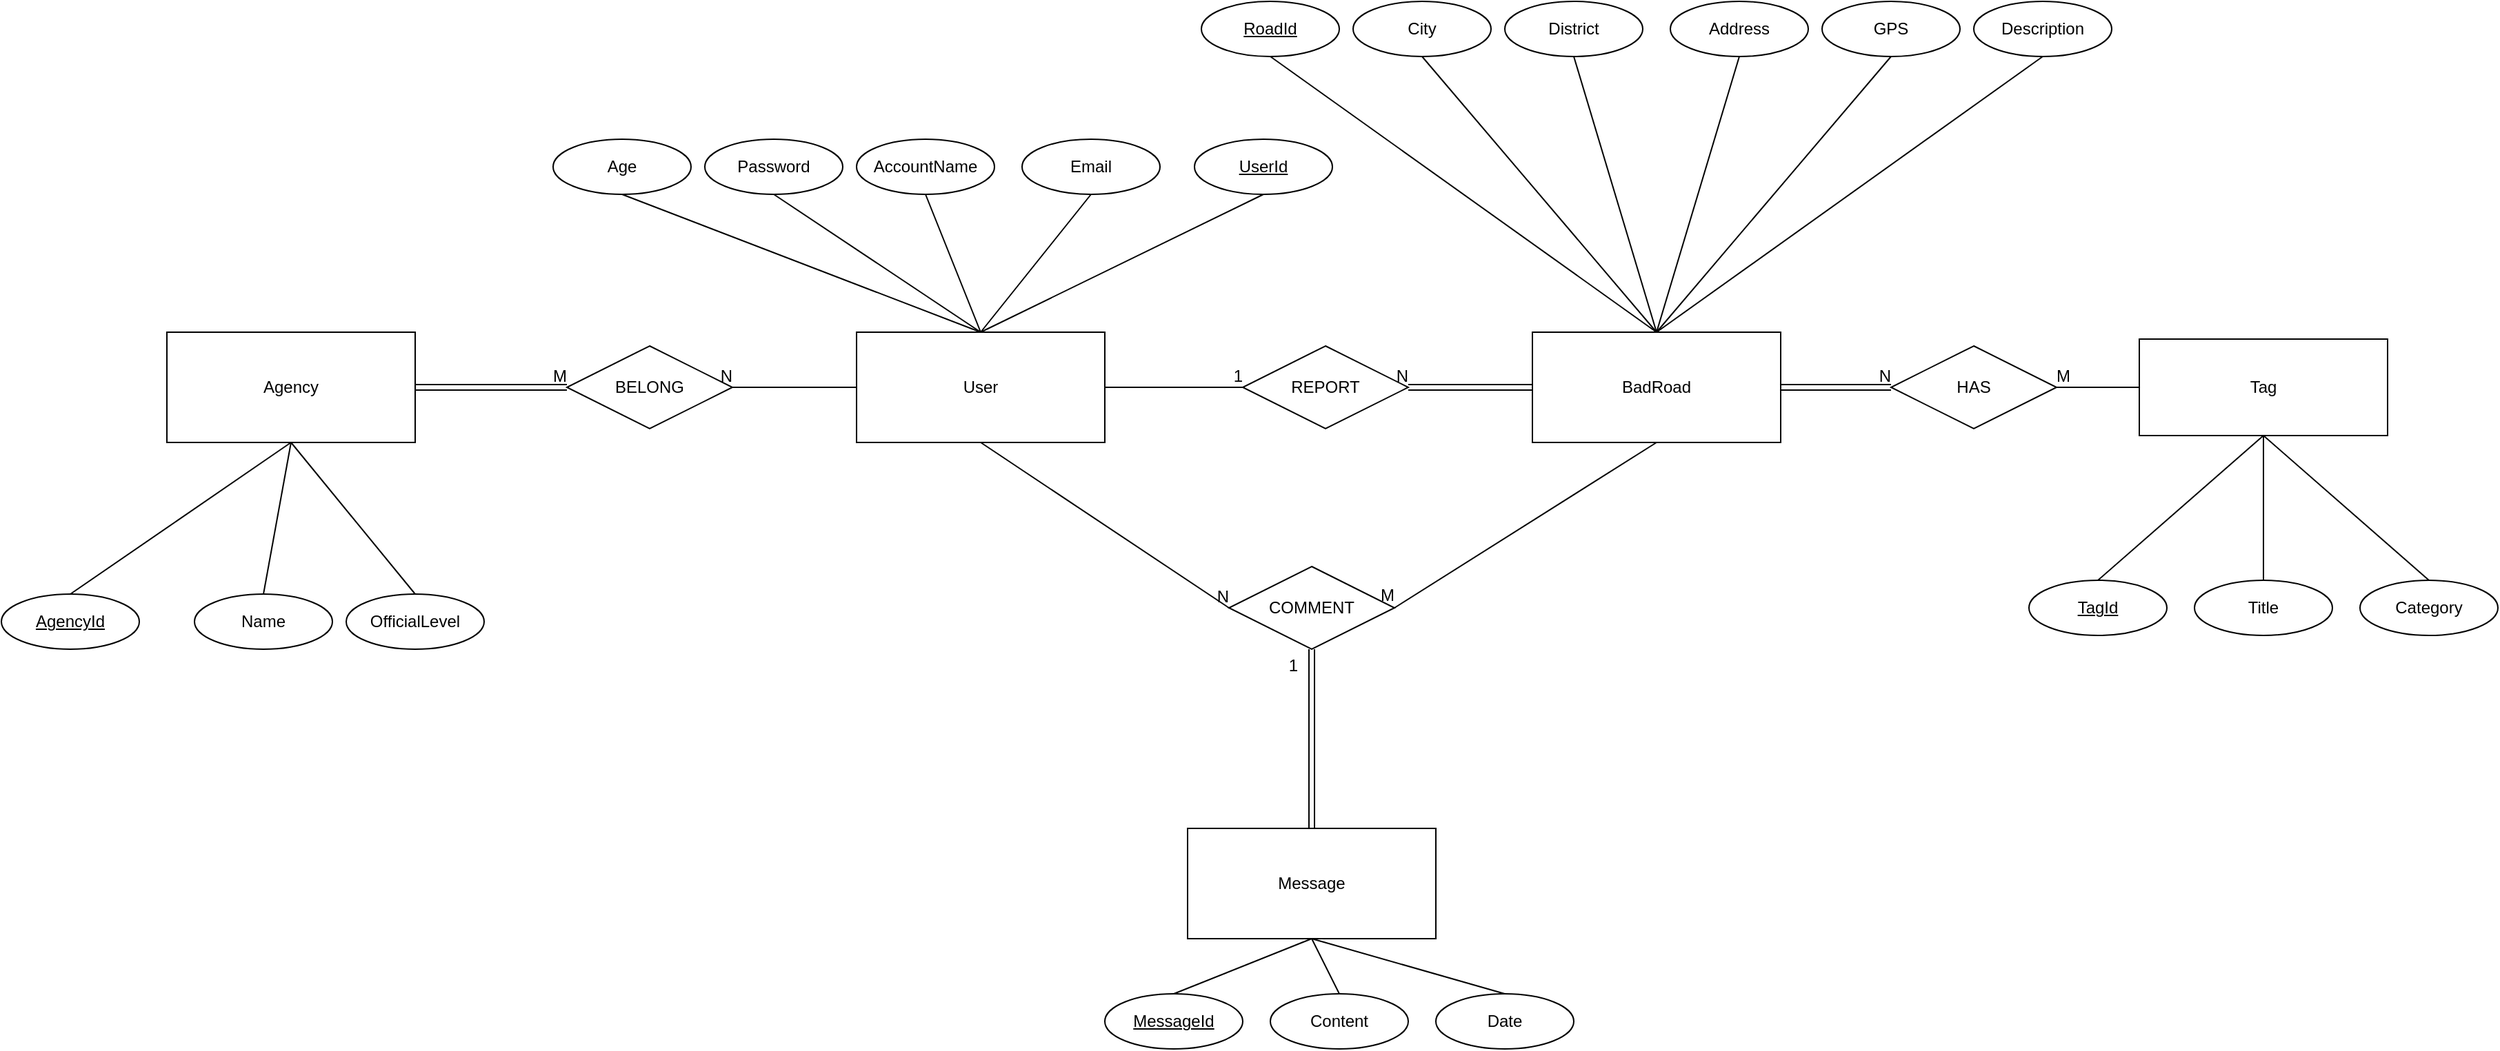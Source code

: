 <mxfile version="16.0.3" type="device"><diagram id="R2lEEEUBdFMjLlhIrx00" name="Page-1"><mxGraphModel dx="2035" dy="635" grid="1" gridSize="10" guides="1" tooltips="1" connect="1" arrows="1" fold="1" page="1" pageScale="1" pageWidth="850" pageHeight="1100" math="0" shadow="0" extFonts="Permanent Marker^https://fonts.googleapis.com/css?family=Permanent+Marker"><root><mxCell id="0"/><mxCell id="1" parent="0"/><mxCell id="YirFMe6kpLTMvPpuCkTy-1" value="User" style="whiteSpace=wrap;html=1;align=center;" parent="1" vertex="1"><mxGeometry x="80" y="270" width="180" height="80" as="geometry"/></mxCell><mxCell id="YirFMe6kpLTMvPpuCkTy-2" value="BadRoad" style="whiteSpace=wrap;html=1;align=center;" parent="1" vertex="1"><mxGeometry x="570" y="270" width="180" height="80" as="geometry"/></mxCell><mxCell id="YirFMe6kpLTMvPpuCkTy-3" value="REPORT" style="shape=rhombus;perimeter=rhombusPerimeter;whiteSpace=wrap;html=1;align=center;" parent="1" vertex="1"><mxGeometry x="360" y="280" width="120" height="60" as="geometry"/></mxCell><mxCell id="YirFMe6kpLTMvPpuCkTy-7" value="Message" style="whiteSpace=wrap;html=1;align=center;" parent="1" vertex="1"><mxGeometry x="320" y="630" width="180" height="80" as="geometry"/></mxCell><mxCell id="YirFMe6kpLTMvPpuCkTy-8" value="COMMENT" style="shape=rhombus;perimeter=rhombusPerimeter;whiteSpace=wrap;html=1;align=center;" parent="1" vertex="1"><mxGeometry x="350" y="440" width="120" height="60" as="geometry"/></mxCell><mxCell id="YirFMe6kpLTMvPpuCkTy-12" value="Tag" style="whiteSpace=wrap;html=1;align=center;" parent="1" vertex="1"><mxGeometry x="1010" y="275" width="180" height="70" as="geometry"/></mxCell><mxCell id="YirFMe6kpLTMvPpuCkTy-15" value="HAS" style="shape=rhombus;perimeter=rhombusPerimeter;whiteSpace=wrap;html=1;align=center;" parent="1" vertex="1"><mxGeometry x="830" y="280" width="120" height="60" as="geometry"/></mxCell><mxCell id="YirFMe6kpLTMvPpuCkTy-19" value="Agency" style="whiteSpace=wrap;html=1;align=center;" parent="1" vertex="1"><mxGeometry x="-420" y="270" width="180" height="80" as="geometry"/></mxCell><mxCell id="YirFMe6kpLTMvPpuCkTy-20" value="BELONG" style="shape=rhombus;perimeter=rhombusPerimeter;whiteSpace=wrap;html=1;align=center;" parent="1" vertex="1"><mxGeometry x="-130" y="280" width="120" height="60" as="geometry"/></mxCell><mxCell id="YirFMe6kpLTMvPpuCkTy-25" value="MessageId" style="ellipse;whiteSpace=wrap;html=1;align=center;fontStyle=4;" parent="1" vertex="1"><mxGeometry x="260" y="750" width="100" height="40" as="geometry"/></mxCell><mxCell id="YirFMe6kpLTMvPpuCkTy-26" value="Content" style="ellipse;whiteSpace=wrap;html=1;align=center;" parent="1" vertex="1"><mxGeometry x="380" y="750" width="100" height="40" as="geometry"/></mxCell><mxCell id="YirFMe6kpLTMvPpuCkTy-27" value="Date" style="ellipse;whiteSpace=wrap;html=1;align=center;" parent="1" vertex="1"><mxGeometry x="500" y="750" width="100" height="40" as="geometry"/></mxCell><mxCell id="YirFMe6kpLTMvPpuCkTy-29" value="" style="endArrow=none;html=1;rounded=0;exitX=0.5;exitY=1;exitDx=0;exitDy=0;entryX=0.5;entryY=0;entryDx=0;entryDy=0;" parent="1" source="YirFMe6kpLTMvPpuCkTy-7" target="YirFMe6kpLTMvPpuCkTy-25" edge="1"><mxGeometry relative="1" as="geometry"><mxPoint x="420" y="510" as="sourcePoint"/><mxPoint x="420" y="640" as="targetPoint"/></mxGeometry></mxCell><mxCell id="YirFMe6kpLTMvPpuCkTy-30" value="" style="endArrow=none;html=1;rounded=0;entryX=0.5;entryY=0;entryDx=0;entryDy=0;" parent="1" target="YirFMe6kpLTMvPpuCkTy-26" edge="1"><mxGeometry relative="1" as="geometry"><mxPoint x="410" y="710" as="sourcePoint"/><mxPoint x="320" y="760" as="targetPoint"/></mxGeometry></mxCell><mxCell id="YirFMe6kpLTMvPpuCkTy-31" value="" style="endArrow=none;html=1;rounded=0;entryX=0.5;entryY=0;entryDx=0;entryDy=0;exitX=0.5;exitY=1;exitDx=0;exitDy=0;" parent="1" source="YirFMe6kpLTMvPpuCkTy-7" target="YirFMe6kpLTMvPpuCkTy-27" edge="1"><mxGeometry relative="1" as="geometry"><mxPoint x="420" y="720" as="sourcePoint"/><mxPoint x="440" y="760" as="targetPoint"/></mxGeometry></mxCell><mxCell id="YirFMe6kpLTMvPpuCkTy-32" value="TagId" style="ellipse;whiteSpace=wrap;html=1;align=center;fontStyle=4;" parent="1" vertex="1"><mxGeometry x="930" y="450" width="100" height="40" as="geometry"/></mxCell><mxCell id="YirFMe6kpLTMvPpuCkTy-33" value="Title" style="ellipse;whiteSpace=wrap;html=1;align=center;" parent="1" vertex="1"><mxGeometry x="1050" y="450" width="100" height="40" as="geometry"/></mxCell><mxCell id="YirFMe6kpLTMvPpuCkTy-34" value="Category" style="ellipse;whiteSpace=wrap;html=1;align=center;" parent="1" vertex="1"><mxGeometry x="1170" y="450" width="100" height="40" as="geometry"/></mxCell><mxCell id="YirFMe6kpLTMvPpuCkTy-35" value="" style="endArrow=none;html=1;rounded=0;entryX=0.5;entryY=0;entryDx=0;entryDy=0;exitX=0.5;exitY=1;exitDx=0;exitDy=0;" parent="1" source="YirFMe6kpLTMvPpuCkTy-12" target="YirFMe6kpLTMvPpuCkTy-32" edge="1"><mxGeometry relative="1" as="geometry"><mxPoint x="1100" y="340" as="sourcePoint"/><mxPoint x="1090" y="340" as="targetPoint"/></mxGeometry></mxCell><mxCell id="YirFMe6kpLTMvPpuCkTy-36" value="" style="endArrow=none;html=1;rounded=0;entryX=0.5;entryY=0;entryDx=0;entryDy=0;exitX=0.5;exitY=1;exitDx=0;exitDy=0;" parent="1" source="YirFMe6kpLTMvPpuCkTy-12" target="YirFMe6kpLTMvPpuCkTy-33" edge="1"><mxGeometry relative="1" as="geometry"><mxPoint x="1100" y="340" as="sourcePoint"/><mxPoint x="990" y="460" as="targetPoint"/></mxGeometry></mxCell><mxCell id="YirFMe6kpLTMvPpuCkTy-37" value="" style="endArrow=none;html=1;rounded=0;entryX=0.5;entryY=0;entryDx=0;entryDy=0;exitX=0.5;exitY=1;exitDx=0;exitDy=0;" parent="1" source="YirFMe6kpLTMvPpuCkTy-12" target="YirFMe6kpLTMvPpuCkTy-34" edge="1"><mxGeometry relative="1" as="geometry"><mxPoint x="1080" y="410" as="sourcePoint"/><mxPoint x="1110" y="460" as="targetPoint"/></mxGeometry></mxCell><mxCell id="YirFMe6kpLTMvPpuCkTy-39" value="UserId" style="ellipse;whiteSpace=wrap;html=1;align=center;fontStyle=4;" parent="1" vertex="1"><mxGeometry x="325" y="130" width="100" height="40" as="geometry"/></mxCell><mxCell id="YirFMe6kpLTMvPpuCkTy-40" value="Email" style="ellipse;whiteSpace=wrap;html=1;align=center;" parent="1" vertex="1"><mxGeometry x="200" y="130" width="100" height="40" as="geometry"/></mxCell><mxCell id="YirFMe6kpLTMvPpuCkTy-41" value="AccountName" style="ellipse;whiteSpace=wrap;html=1;align=center;" parent="1" vertex="1"><mxGeometry x="80" y="130" width="100" height="40" as="geometry"/></mxCell><mxCell id="YirFMe6kpLTMvPpuCkTy-42" value="Password" style="ellipse;whiteSpace=wrap;html=1;align=center;" parent="1" vertex="1"><mxGeometry x="-30" y="130" width="100" height="40" as="geometry"/></mxCell><mxCell id="YirFMe6kpLTMvPpuCkTy-43" value="" style="endArrow=none;html=1;rounded=0;exitX=0.5;exitY=1;exitDx=0;exitDy=0;entryX=0.5;entryY=0;entryDx=0;entryDy=0;" parent="1" source="YirFMe6kpLTMvPpuCkTy-39" target="YirFMe6kpLTMvPpuCkTy-1" edge="1"><mxGeometry relative="1" as="geometry"><mxPoint x="180" y="490" as="sourcePoint"/><mxPoint x="340" y="490" as="targetPoint"/></mxGeometry></mxCell><mxCell id="YirFMe6kpLTMvPpuCkTy-44" value="" style="endArrow=none;html=1;rounded=0;exitX=0.5;exitY=1;exitDx=0;exitDy=0;" parent="1" source="YirFMe6kpLTMvPpuCkTy-40" edge="1"><mxGeometry relative="1" as="geometry"><mxPoint x="30" y="390" as="sourcePoint"/><mxPoint x="170" y="270" as="targetPoint"/></mxGeometry></mxCell><mxCell id="YirFMe6kpLTMvPpuCkTy-45" value="" style="endArrow=none;html=1;rounded=0;exitX=0.5;exitY=1;exitDx=0;exitDy=0;entryX=0.5;entryY=0;entryDx=0;entryDy=0;" parent="1" source="YirFMe6kpLTMvPpuCkTy-41" target="YirFMe6kpLTMvPpuCkTy-1" edge="1"><mxGeometry relative="1" as="geometry"><mxPoint y="320" as="sourcePoint"/><mxPoint x="90" y="320" as="targetPoint"/></mxGeometry></mxCell><mxCell id="YirFMe6kpLTMvPpuCkTy-46" value="" style="endArrow=none;html=1;rounded=0;exitX=0.5;exitY=1;exitDx=0;exitDy=0;entryX=0.5;entryY=0;entryDx=0;entryDy=0;" parent="1" source="YirFMe6kpLTMvPpuCkTy-42" target="YirFMe6kpLTMvPpuCkTy-1" edge="1"><mxGeometry relative="1" as="geometry"><mxPoint y="400" as="sourcePoint"/><mxPoint x="90" y="320" as="targetPoint"/></mxGeometry></mxCell><mxCell id="YirFMe6kpLTMvPpuCkTy-48" value="AgencyId" style="ellipse;whiteSpace=wrap;html=1;align=center;fontStyle=4;" parent="1" vertex="1"><mxGeometry x="-540" y="460" width="100" height="40" as="geometry"/></mxCell><mxCell id="YirFMe6kpLTMvPpuCkTy-50" value="Name" style="ellipse;whiteSpace=wrap;html=1;align=center;" parent="1" vertex="1"><mxGeometry x="-400" y="460" width="100" height="40" as="geometry"/></mxCell><mxCell id="YirFMe6kpLTMvPpuCkTy-51" value="OfficialLevel" style="ellipse;whiteSpace=wrap;html=1;align=center;" parent="1" vertex="1"><mxGeometry x="-290" y="460" width="100" height="40" as="geometry"/></mxCell><mxCell id="YirFMe6kpLTMvPpuCkTy-52" value="" style="endArrow=none;html=1;rounded=0;exitX=0.5;exitY=1;exitDx=0;exitDy=0;entryX=0.5;entryY=0;entryDx=0;entryDy=0;" parent="1" source="YirFMe6kpLTMvPpuCkTy-19" target="YirFMe6kpLTMvPpuCkTy-48" edge="1"><mxGeometry relative="1" as="geometry"><mxPoint x="180" y="490" as="sourcePoint"/><mxPoint x="340" y="490" as="targetPoint"/></mxGeometry></mxCell><mxCell id="YirFMe6kpLTMvPpuCkTy-53" value="" style="endArrow=none;html=1;rounded=0;exitX=0.5;exitY=1;exitDx=0;exitDy=0;entryX=0.5;entryY=0;entryDx=0;entryDy=0;" parent="1" source="YirFMe6kpLTMvPpuCkTy-19" target="YirFMe6kpLTMvPpuCkTy-50" edge="1"><mxGeometry relative="1" as="geometry"><mxPoint x="-320" y="360" as="sourcePoint"/><mxPoint x="-380" y="470" as="targetPoint"/></mxGeometry></mxCell><mxCell id="YirFMe6kpLTMvPpuCkTy-54" value="" style="endArrow=none;html=1;rounded=0;exitX=0.5;exitY=1;exitDx=0;exitDy=0;entryX=0.5;entryY=0;entryDx=0;entryDy=0;" parent="1" source="YirFMe6kpLTMvPpuCkTy-19" target="YirFMe6kpLTMvPpuCkTy-51" edge="1"><mxGeometry relative="1" as="geometry"><mxPoint x="-320" y="360" as="sourcePoint"/><mxPoint x="-270" y="470" as="targetPoint"/></mxGeometry></mxCell><mxCell id="YirFMe6kpLTMvPpuCkTy-55" value="Age" style="ellipse;whiteSpace=wrap;html=1;align=center;" parent="1" vertex="1"><mxGeometry x="-140" y="130" width="100" height="40" as="geometry"/></mxCell><mxCell id="YirFMe6kpLTMvPpuCkTy-56" value="" style="endArrow=none;html=1;rounded=0;exitX=0.5;exitY=1;exitDx=0;exitDy=0;" parent="1" source="YirFMe6kpLTMvPpuCkTy-55" edge="1"><mxGeometry relative="1" as="geometry"><mxPoint x="-80" y="190" as="sourcePoint"/><mxPoint x="170" y="270" as="targetPoint"/></mxGeometry></mxCell><mxCell id="YirFMe6kpLTMvPpuCkTy-62" value="RoadId" style="ellipse;whiteSpace=wrap;html=1;align=center;fontStyle=4;" parent="1" vertex="1"><mxGeometry x="330" y="30" width="100" height="40" as="geometry"/></mxCell><mxCell id="YirFMe6kpLTMvPpuCkTy-63" value="Address" style="ellipse;whiteSpace=wrap;html=1;align=center;" parent="1" vertex="1"><mxGeometry x="670" y="30" width="100" height="40" as="geometry"/></mxCell><mxCell id="YirFMe6kpLTMvPpuCkTy-64" value="GPS" style="ellipse;whiteSpace=wrap;html=1;align=center;" parent="1" vertex="1"><mxGeometry x="780" y="30" width="100" height="40" as="geometry"/></mxCell><mxCell id="YirFMe6kpLTMvPpuCkTy-65" value="Description" style="ellipse;whiteSpace=wrap;html=1;align=center;" parent="1" vertex="1"><mxGeometry x="890" y="30" width="100" height="40" as="geometry"/></mxCell><mxCell id="YirFMe6kpLTMvPpuCkTy-67" value="City" style="ellipse;whiteSpace=wrap;html=1;align=center;" parent="1" vertex="1"><mxGeometry x="440" y="30" width="100" height="40" as="geometry"/></mxCell><mxCell id="YirFMe6kpLTMvPpuCkTy-68" value="District" style="ellipse;whiteSpace=wrap;html=1;align=center;" parent="1" vertex="1"><mxGeometry x="550" y="30" width="100" height="40" as="geometry"/></mxCell><mxCell id="YirFMe6kpLTMvPpuCkTy-70" value="" style="endArrow=none;html=1;rounded=0;exitX=0.5;exitY=1;exitDx=0;exitDy=0;entryX=0.5;entryY=0;entryDx=0;entryDy=0;" parent="1" source="YirFMe6kpLTMvPpuCkTy-62" target="YirFMe6kpLTMvPpuCkTy-2" edge="1"><mxGeometry relative="1" as="geometry"><mxPoint x="760" y="320" as="sourcePoint"/><mxPoint x="840" y="320" as="targetPoint"/></mxGeometry></mxCell><mxCell id="YirFMe6kpLTMvPpuCkTy-71" value="" style="endArrow=none;html=1;rounded=0;exitX=0.5;exitY=1;exitDx=0;exitDy=0;entryX=0.5;entryY=0;entryDx=0;entryDy=0;" parent="1" source="YirFMe6kpLTMvPpuCkTy-67" target="YirFMe6kpLTMvPpuCkTy-2" edge="1"><mxGeometry relative="1" as="geometry"><mxPoint x="390" y="80" as="sourcePoint"/><mxPoint x="670" y="280" as="targetPoint"/></mxGeometry></mxCell><mxCell id="YirFMe6kpLTMvPpuCkTy-73" value="" style="endArrow=none;html=1;rounded=0;exitX=0.5;exitY=1;exitDx=0;exitDy=0;entryX=0.5;entryY=0;entryDx=0;entryDy=0;" parent="1" source="YirFMe6kpLTMvPpuCkTy-68" target="YirFMe6kpLTMvPpuCkTy-2" edge="1"><mxGeometry relative="1" as="geometry"><mxPoint x="500" y="80" as="sourcePoint"/><mxPoint x="670" y="280" as="targetPoint"/></mxGeometry></mxCell><mxCell id="YirFMe6kpLTMvPpuCkTy-74" value="" style="endArrow=none;html=1;rounded=0;exitX=0.5;exitY=1;exitDx=0;exitDy=0;entryX=0.5;entryY=0;entryDx=0;entryDy=0;" parent="1" source="YirFMe6kpLTMvPpuCkTy-63" target="YirFMe6kpLTMvPpuCkTy-2" edge="1"><mxGeometry relative="1" as="geometry"><mxPoint x="610" y="80" as="sourcePoint"/><mxPoint x="670" y="280" as="targetPoint"/></mxGeometry></mxCell><mxCell id="YirFMe6kpLTMvPpuCkTy-75" value="" style="endArrow=none;html=1;rounded=0;exitX=0.5;exitY=1;exitDx=0;exitDy=0;entryX=0.5;entryY=0;entryDx=0;entryDy=0;" parent="1" source="YirFMe6kpLTMvPpuCkTy-64" target="YirFMe6kpLTMvPpuCkTy-2" edge="1"><mxGeometry relative="1" as="geometry"><mxPoint x="730" y="80" as="sourcePoint"/><mxPoint x="670" y="280" as="targetPoint"/></mxGeometry></mxCell><mxCell id="YirFMe6kpLTMvPpuCkTy-76" value="" style="endArrow=none;html=1;rounded=0;exitX=0.5;exitY=1;exitDx=0;exitDy=0;entryX=0.5;entryY=0;entryDx=0;entryDy=0;" parent="1" source="YirFMe6kpLTMvPpuCkTy-65" target="YirFMe6kpLTMvPpuCkTy-2" edge="1"><mxGeometry relative="1" as="geometry"><mxPoint x="840" y="80" as="sourcePoint"/><mxPoint x="670" y="280" as="targetPoint"/></mxGeometry></mxCell><mxCell id="T5A4hEwjB7IqHNZZooqv-5" value="" style="endArrow=none;html=1;rounded=0;entryX=1;entryY=0.5;entryDx=0;entryDy=0;exitX=0;exitY=0.5;exitDx=0;exitDy=0;" edge="1" parent="1" source="YirFMe6kpLTMvPpuCkTy-1" target="YirFMe6kpLTMvPpuCkTy-20"><mxGeometry relative="1" as="geometry"><mxPoint x="-20" y="410" as="sourcePoint"/><mxPoint x="140" y="410" as="targetPoint"/></mxGeometry></mxCell><mxCell id="T5A4hEwjB7IqHNZZooqv-6" value="N" style="resizable=0;html=1;align=right;verticalAlign=bottom;" connectable="0" vertex="1" parent="T5A4hEwjB7IqHNZZooqv-5"><mxGeometry x="1" relative="1" as="geometry"/></mxCell><mxCell id="T5A4hEwjB7IqHNZZooqv-9" value="" style="shape=link;html=1;rounded=0;exitX=1;exitY=0.5;exitDx=0;exitDy=0;entryX=0;entryY=0.5;entryDx=0;entryDy=0;" edge="1" parent="1" source="YirFMe6kpLTMvPpuCkTy-19" target="YirFMe6kpLTMvPpuCkTy-20"><mxGeometry relative="1" as="geometry"><mxPoint x="-20" y="410" as="sourcePoint"/><mxPoint x="140" y="410" as="targetPoint"/></mxGeometry></mxCell><mxCell id="T5A4hEwjB7IqHNZZooqv-10" value="M" style="resizable=0;html=1;align=right;verticalAlign=bottom;" connectable="0" vertex="1" parent="T5A4hEwjB7IqHNZZooqv-9"><mxGeometry x="1" relative="1" as="geometry"/></mxCell><mxCell id="T5A4hEwjB7IqHNZZooqv-11" value="" style="shape=link;html=1;rounded=0;entryX=1;entryY=0.5;entryDx=0;entryDy=0;exitX=0;exitY=0.5;exitDx=0;exitDy=0;" edge="1" parent="1" source="YirFMe6kpLTMvPpuCkTy-2" target="YirFMe6kpLTMvPpuCkTy-3"><mxGeometry relative="1" as="geometry"><mxPoint x="440" y="330" as="sourcePoint"/><mxPoint x="600" y="330" as="targetPoint"/></mxGeometry></mxCell><mxCell id="T5A4hEwjB7IqHNZZooqv-12" value="N" style="resizable=0;html=1;align=right;verticalAlign=bottom;" connectable="0" vertex="1" parent="T5A4hEwjB7IqHNZZooqv-11"><mxGeometry x="1" relative="1" as="geometry"/></mxCell><mxCell id="T5A4hEwjB7IqHNZZooqv-13" value="" style="endArrow=none;html=1;rounded=0;exitX=1;exitY=0.5;exitDx=0;exitDy=0;entryX=0;entryY=0.5;entryDx=0;entryDy=0;" edge="1" parent="1" source="YirFMe6kpLTMvPpuCkTy-1" target="YirFMe6kpLTMvPpuCkTy-3"><mxGeometry relative="1" as="geometry"><mxPoint x="440" y="330" as="sourcePoint"/><mxPoint x="600" y="330" as="targetPoint"/></mxGeometry></mxCell><mxCell id="T5A4hEwjB7IqHNZZooqv-14" value="1" style="resizable=0;html=1;align=right;verticalAlign=bottom;" connectable="0" vertex="1" parent="T5A4hEwjB7IqHNZZooqv-13"><mxGeometry x="1" relative="1" as="geometry"/></mxCell><mxCell id="T5A4hEwjB7IqHNZZooqv-17" value="" style="endArrow=none;html=1;rounded=0;entryX=1;entryY=0.5;entryDx=0;entryDy=0;exitX=0;exitY=0.5;exitDx=0;exitDy=0;" edge="1" parent="1" source="YirFMe6kpLTMvPpuCkTy-12" target="YirFMe6kpLTMvPpuCkTy-15"><mxGeometry relative="1" as="geometry"><mxPoint x="750" y="330" as="sourcePoint"/><mxPoint x="910" y="330" as="targetPoint"/></mxGeometry></mxCell><mxCell id="T5A4hEwjB7IqHNZZooqv-18" value="M" style="resizable=0;html=1;align=right;verticalAlign=bottom;" connectable="0" vertex="1" parent="T5A4hEwjB7IqHNZZooqv-17"><mxGeometry x="1" relative="1" as="geometry"><mxPoint x="10" as="offset"/></mxGeometry></mxCell><mxCell id="T5A4hEwjB7IqHNZZooqv-19" value="" style="shape=link;html=1;rounded=0;exitX=1;exitY=0.5;exitDx=0;exitDy=0;entryX=0;entryY=0.5;entryDx=0;entryDy=0;" edge="1" parent="1" source="YirFMe6kpLTMvPpuCkTy-2" target="YirFMe6kpLTMvPpuCkTy-15"><mxGeometry relative="1" as="geometry"><mxPoint x="340" y="390" as="sourcePoint"/><mxPoint x="500" y="390" as="targetPoint"/></mxGeometry></mxCell><mxCell id="T5A4hEwjB7IqHNZZooqv-20" value="N" style="resizable=0;html=1;align=right;verticalAlign=bottom;" connectable="0" vertex="1" parent="T5A4hEwjB7IqHNZZooqv-19"><mxGeometry x="1" relative="1" as="geometry"/></mxCell><mxCell id="T5A4hEwjB7IqHNZZooqv-21" value="" style="shape=link;html=1;rounded=0;entryX=0.5;entryY=1;entryDx=0;entryDy=0;exitX=0.5;exitY=0;exitDx=0;exitDy=0;" edge="1" parent="1" source="YirFMe6kpLTMvPpuCkTy-7" target="YirFMe6kpLTMvPpuCkTy-8"><mxGeometry relative="1" as="geometry"><mxPoint x="340" y="480" as="sourcePoint"/><mxPoint x="500" y="480" as="targetPoint"/></mxGeometry></mxCell><mxCell id="T5A4hEwjB7IqHNZZooqv-22" value="1" style="resizable=0;html=1;align=right;verticalAlign=bottom;" connectable="0" vertex="1" parent="T5A4hEwjB7IqHNZZooqv-21"><mxGeometry x="1" relative="1" as="geometry"><mxPoint x="-10" y="20" as="offset"/></mxGeometry></mxCell><mxCell id="T5A4hEwjB7IqHNZZooqv-23" value="" style="endArrow=none;html=1;rounded=0;exitX=0.5;exitY=1;exitDx=0;exitDy=0;entryX=0;entryY=0.5;entryDx=0;entryDy=0;" edge="1" parent="1" source="YirFMe6kpLTMvPpuCkTy-1" target="YirFMe6kpLTMvPpuCkTy-8"><mxGeometry relative="1" as="geometry"><mxPoint x="340" y="480" as="sourcePoint"/><mxPoint x="500" y="480" as="targetPoint"/></mxGeometry></mxCell><mxCell id="T5A4hEwjB7IqHNZZooqv-24" value="N" style="resizable=0;html=1;align=right;verticalAlign=bottom;" connectable="0" vertex="1" parent="T5A4hEwjB7IqHNZZooqv-23"><mxGeometry x="1" relative="1" as="geometry"/></mxCell><mxCell id="T5A4hEwjB7IqHNZZooqv-25" value="" style="endArrow=none;html=1;rounded=0;entryX=1;entryY=0.5;entryDx=0;entryDy=0;exitX=0.5;exitY=1;exitDx=0;exitDy=0;" edge="1" parent="1" source="YirFMe6kpLTMvPpuCkTy-2" target="YirFMe6kpLTMvPpuCkTy-8"><mxGeometry relative="1" as="geometry"><mxPoint x="340" y="480" as="sourcePoint"/><mxPoint x="500" y="480" as="targetPoint"/></mxGeometry></mxCell><mxCell id="T5A4hEwjB7IqHNZZooqv-26" value="M" style="resizable=0;html=1;align=right;verticalAlign=bottom;" connectable="0" vertex="1" parent="T5A4hEwjB7IqHNZZooqv-25"><mxGeometry x="1" relative="1" as="geometry"/></mxCell></root></mxGraphModel></diagram></mxfile>
